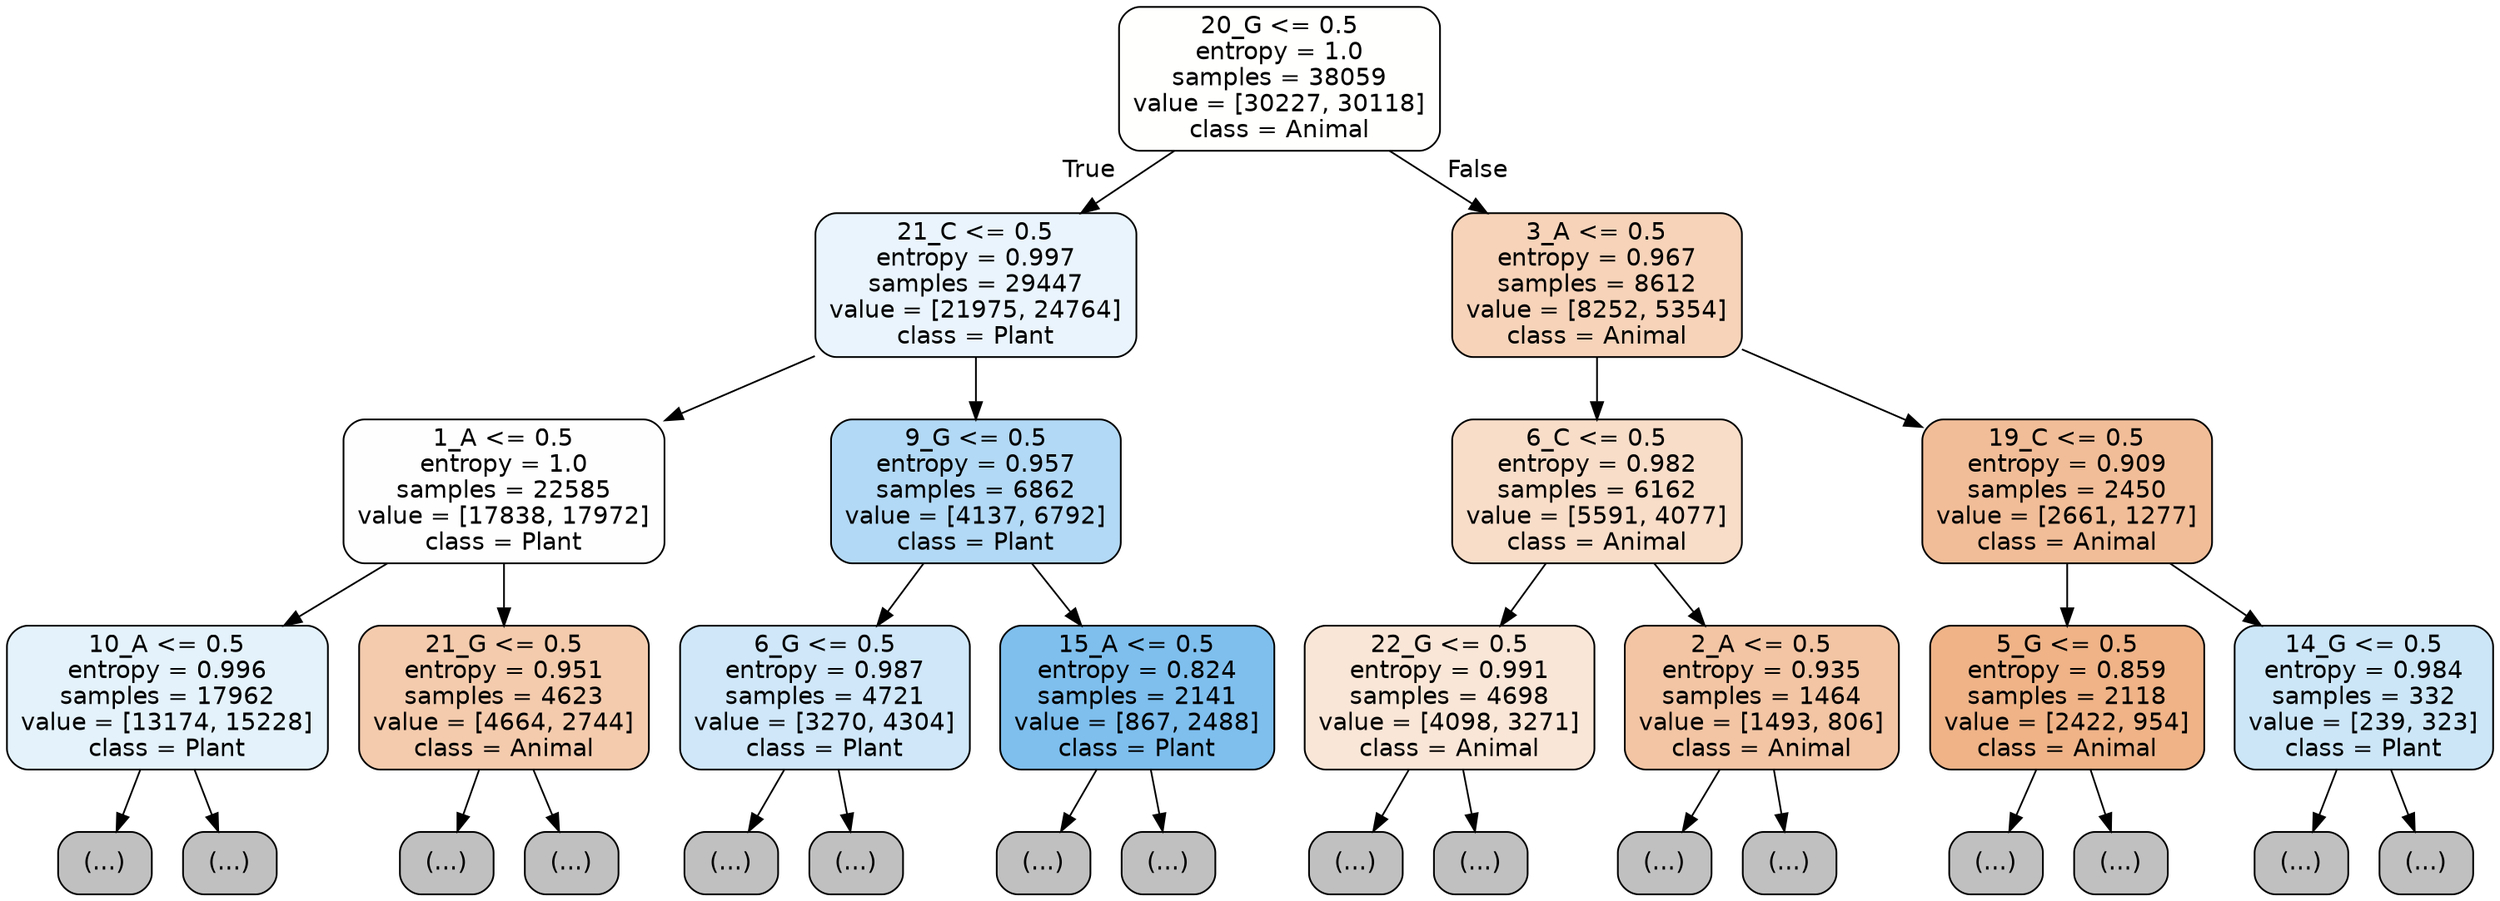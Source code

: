 digraph Tree {
node [shape=box, style="filled, rounded", color="black", fontname="helvetica"] ;
edge [fontname="helvetica"] ;
0 [label="20_G <= 0.5\nentropy = 1.0\nsamples = 38059\nvalue = [30227, 30118]\nclass = Animal", fillcolor="#fffffe"] ;
1 [label="21_C <= 0.5\nentropy = 0.997\nsamples = 29447\nvalue = [21975, 24764]\nclass = Plant", fillcolor="#e9f4fc"] ;
0 -> 1 [labeldistance=2.5, labelangle=45, headlabel="True"] ;
2 [label="1_A <= 0.5\nentropy = 1.0\nsamples = 22585\nvalue = [17838, 17972]\nclass = Plant", fillcolor="#fefeff"] ;
1 -> 2 ;
3 [label="10_A <= 0.5\nentropy = 0.996\nsamples = 17962\nvalue = [13174, 15228]\nclass = Plant", fillcolor="#e4f2fb"] ;
2 -> 3 ;
4 [label="(...)", fillcolor="#C0C0C0"] ;
3 -> 4 ;
6149 [label="(...)", fillcolor="#C0C0C0"] ;
3 -> 6149 ;
8004 [label="21_G <= 0.5\nentropy = 0.951\nsamples = 4623\nvalue = [4664, 2744]\nclass = Animal", fillcolor="#f4cbad"] ;
2 -> 8004 ;
8005 [label="(...)", fillcolor="#C0C0C0"] ;
8004 -> 8005 ;
9716 [label="(...)", fillcolor="#C0C0C0"] ;
8004 -> 9716 ;
10379 [label="9_G <= 0.5\nentropy = 0.957\nsamples = 6862\nvalue = [4137, 6792]\nclass = Plant", fillcolor="#b2d9f5"] ;
1 -> 10379 ;
10380 [label="6_G <= 0.5\nentropy = 0.987\nsamples = 4721\nvalue = [3270, 4304]\nclass = Plant", fillcolor="#cfe7f9"] ;
10379 -> 10380 ;
10381 [label="(...)", fillcolor="#C0C0C0"] ;
10380 -> 10381 ;
11864 [label="(...)", fillcolor="#C0C0C0"] ;
10380 -> 11864 ;
12347 [label="15_A <= 0.5\nentropy = 0.824\nsamples = 2141\nvalue = [867, 2488]\nclass = Plant", fillcolor="#7ebfee"] ;
10379 -> 12347 ;
12348 [label="(...)", fillcolor="#C0C0C0"] ;
12347 -> 12348 ;
12817 [label="(...)", fillcolor="#C0C0C0"] ;
12347 -> 12817 ;
12994 [label="3_A <= 0.5\nentropy = 0.967\nsamples = 8612\nvalue = [8252, 5354]\nclass = Animal", fillcolor="#f6d3b9"] ;
0 -> 12994 [labeldistance=2.5, labelangle=-45, headlabel="False"] ;
12995 [label="6_C <= 0.5\nentropy = 0.982\nsamples = 6162\nvalue = [5591, 4077]\nclass = Animal", fillcolor="#f8ddc9"] ;
12994 -> 12995 ;
12996 [label="22_G <= 0.5\nentropy = 0.991\nsamples = 4698\nvalue = [4098, 3271]\nclass = Animal", fillcolor="#fae6d7"] ;
12995 -> 12996 ;
12997 [label="(...)", fillcolor="#C0C0C0"] ;
12996 -> 12997 ;
15104 [label="(...)", fillcolor="#C0C0C0"] ;
12996 -> 15104 ;
15369 [label="2_A <= 0.5\nentropy = 0.935\nsamples = 1464\nvalue = [1493, 806]\nclass = Animal", fillcolor="#f3c5a4"] ;
12995 -> 15369 ;
15370 [label="(...)", fillcolor="#C0C0C0"] ;
15369 -> 15370 ;
15959 [label="(...)", fillcolor="#C0C0C0"] ;
15369 -> 15959 ;
16142 [label="19_C <= 0.5\nentropy = 0.909\nsamples = 2450\nvalue = [2661, 1277]\nclass = Animal", fillcolor="#f1bd98"] ;
12994 -> 16142 ;
16143 [label="5_G <= 0.5\nentropy = 0.859\nsamples = 2118\nvalue = [2422, 954]\nclass = Animal", fillcolor="#efb387"] ;
16142 -> 16143 ;
16144 [label="(...)", fillcolor="#C0C0C0"] ;
16143 -> 16144 ;
16797 [label="(...)", fillcolor="#C0C0C0"] ;
16143 -> 16797 ;
17046 [label="14_G <= 0.5\nentropy = 0.984\nsamples = 332\nvalue = [239, 323]\nclass = Plant", fillcolor="#cce6f8"] ;
16142 -> 17046 ;
17047 [label="(...)", fillcolor="#C0C0C0"] ;
17046 -> 17047 ;
17152 [label="(...)", fillcolor="#C0C0C0"] ;
17046 -> 17152 ;
}